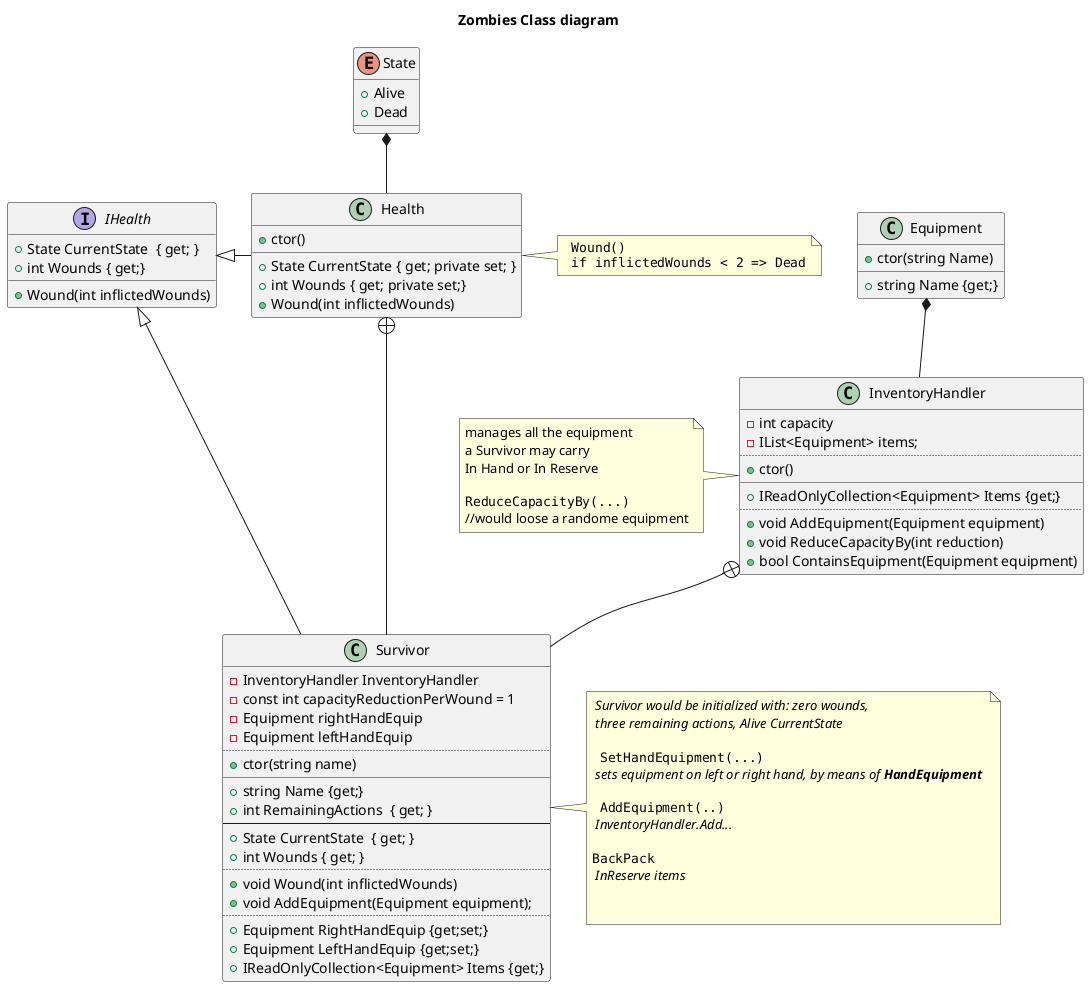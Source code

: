 @startuml "Zombies Class diagram"

title "Zombies Class diagram"


' ADD NO EQUIPMENT
class Equipment
{
    +ctor(string Name)
    __
    +string Name {get;}
}


class InventoryHandler
{
    -int capacity
    -IList<Equipment> items;
    ..
    +ctor()
    __
    +IReadOnlyCollection<Equipment> Items {get;}
    ..
    +void AddEquipment(Equipment equipment)
    +void ReduceCapacityBy(int reduction)
    +bool ContainsEquipment(Equipment equipment)
}

note left
    manages all the equipment
    a Survivor may carry
    In Hand or In Reserve

    ""ReduceCapacityBy(...)""
    //would loose a randome equipment
end note

Equipment *-- InventoryHandler

enum State{
    +Alive
    +Dead
}

interface IHealth
{
    +State CurrentState  { get; }
    +int Wounds { get;}
    +Wound(int inflictedWounds)
}

class Health
{
    +ctor()
    __
    +State CurrentState { get; private set; }
    +int Wounds { get; private set;}
    +Wound(int inflictedWounds)
}

note right
    "" Wound() ""
    "" if inflictedWounds < 2 => Dead""
end note

State *-- Health
IHealth <|- Health


class Survivor
{
    -InventoryHandler InventoryHandler
    -const int capacityReductionPerWound = 1
    -Equipment rightHandEquip 
    -Equipment leftHandEquip 
    ..
    +ctor(string name)
    __
    +string Name {get;}
    +int RemainingActions  { get; }
    --
    +State CurrentState  { get; }
    +int Wounds { get; }
    ..
    +void Wound(int inflictedWounds)        
    +void AddEquipment(Equipment equipment);
    ..
    +Equipment RightHandEquip {get;set;}
    +Equipment LeftHandEquip {get;set;}
    +IReadOnlyCollection<Equipment> Items {get;}
}

note right
    // Survivor would be initialized with: zero wounds, //
    // three remaining actions, Alive CurrentState //

    "" SetHandEquipment(...) ""
    // sets equipment on left or right hand, by means of **HandEquipment** //

    "" AddEquipment(..) ""
    // InventoryHandler.Add...//

    ""BackPack""
    // InReserve items //


end note

Health +--- Survivor
IHealth <|-Survivor

InventoryHandler +-- Survivor

@enduml